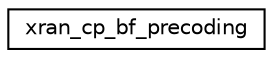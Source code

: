 digraph "Graphical Class Hierarchy"
{
 // LATEX_PDF_SIZE
  edge [fontname="Helvetica",fontsize="10",labelfontname="Helvetica",labelfontsize="10"];
  node [fontname="Helvetica",fontsize="10",shape=record];
  rankdir="LR";
  Node0 [label="xran_cp_bf_precoding",height=0.2,width=0.4,color="black", fillcolor="white", style="filled",URL="$structxran__cp__bf__precoding.html",tooltip=" "];
}
